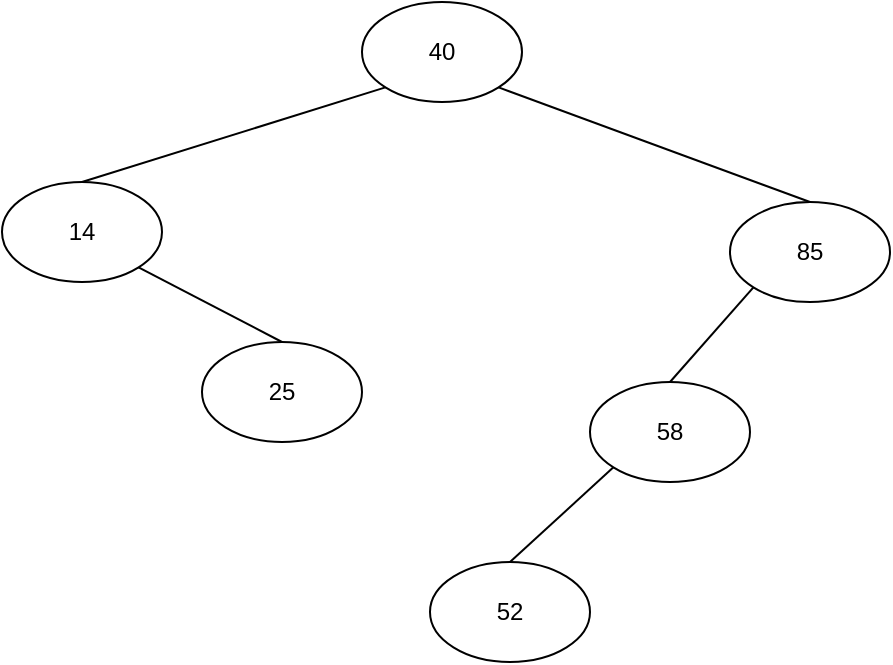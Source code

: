 <mxfile>
    <diagram id="6_c8jqZ810ljNn9V-fP3" name="Page-1">
        <mxGraphModel dx="713" dy="520" grid="1" gridSize="10" guides="1" tooltips="1" connect="1" arrows="1" fold="1" page="1" pageScale="1" pageWidth="827" pageHeight="1169" math="0" shadow="0">
            <root>
                <mxCell id="0"/>
                <mxCell id="1" parent="0"/>
                <mxCell id="2" value="40" style="ellipse;whiteSpace=wrap;html=1;" parent="1" vertex="1">
                    <mxGeometry x="300" y="160" width="80" height="50" as="geometry"/>
                </mxCell>
                <mxCell id="7" value="" style="endArrow=none;html=1;entryX=0;entryY=1;entryDx=0;entryDy=0;exitX=0.5;exitY=0;exitDx=0;exitDy=0;" parent="1" source="57" target="2" edge="1">
                    <mxGeometry width="50" height="50" relative="1" as="geometry">
                        <mxPoint x="220" y="250" as="sourcePoint"/>
                        <mxPoint x="270" y="180" as="targetPoint"/>
                    </mxGeometry>
                </mxCell>
                <mxCell id="8" value="" style="endArrow=none;html=1;entryX=1;entryY=1;entryDx=0;entryDy=0;exitX=0.5;exitY=0;exitDx=0;exitDy=0;" parent="1" source="60" target="2" edge="1">
                    <mxGeometry width="50" height="50" relative="1" as="geometry">
                        <mxPoint x="454" y="260" as="sourcePoint"/>
                        <mxPoint x="345" y="200" as="targetPoint"/>
                    </mxGeometry>
                </mxCell>
                <mxCell id="57" value="14" style="ellipse;whiteSpace=wrap;html=1;" vertex="1" parent="1">
                    <mxGeometry x="120" y="250" width="80" height="50" as="geometry"/>
                </mxCell>
                <mxCell id="59" value="" style="endArrow=none;html=1;entryX=1;entryY=1;entryDx=0;entryDy=0;exitX=0.5;exitY=0;exitDx=0;exitDy=0;" edge="1" parent="1" target="57" source="66">
                    <mxGeometry width="50" height="50" relative="1" as="geometry">
                        <mxPoint x="250" y="360" as="sourcePoint"/>
                        <mxPoint x="195" y="310" as="targetPoint"/>
                    </mxGeometry>
                </mxCell>
                <mxCell id="60" value="85" style="ellipse;whiteSpace=wrap;html=1;" vertex="1" parent="1">
                    <mxGeometry x="484" y="260" width="80" height="50" as="geometry"/>
                </mxCell>
                <mxCell id="61" value="" style="endArrow=none;html=1;entryX=0;entryY=1;entryDx=0;entryDy=0;exitX=0.5;exitY=0;exitDx=0;exitDy=0;" edge="1" parent="1" target="60" source="63">
                    <mxGeometry width="50" height="50" relative="1" as="geometry">
                        <mxPoint x="444" y="350" as="sourcePoint"/>
                        <mxPoint x="454" y="300" as="targetPoint"/>
                    </mxGeometry>
                </mxCell>
                <mxCell id="63" value="58" style="ellipse;whiteSpace=wrap;html=1;" vertex="1" parent="1">
                    <mxGeometry x="414" y="350" width="80" height="50" as="geometry"/>
                </mxCell>
                <mxCell id="66" value="25" style="ellipse;whiteSpace=wrap;html=1;" vertex="1" parent="1">
                    <mxGeometry x="220" y="330" width="80" height="50" as="geometry"/>
                </mxCell>
                <mxCell id="67" value="52" style="ellipse;whiteSpace=wrap;html=1;" vertex="1" parent="1">
                    <mxGeometry x="334" y="440" width="80" height="50" as="geometry"/>
                </mxCell>
                <mxCell id="69" value="" style="endArrow=none;html=1;entryX=0.5;entryY=0;entryDx=0;entryDy=0;exitX=0;exitY=1;exitDx=0;exitDy=0;" edge="1" parent="1" source="63" target="67">
                    <mxGeometry width="50" height="50" relative="1" as="geometry">
                        <mxPoint x="464" y="360" as="sourcePoint"/>
                        <mxPoint x="505.716" y="312.678" as="targetPoint"/>
                    </mxGeometry>
                </mxCell>
            </root>
        </mxGraphModel>
    </diagram>
</mxfile>